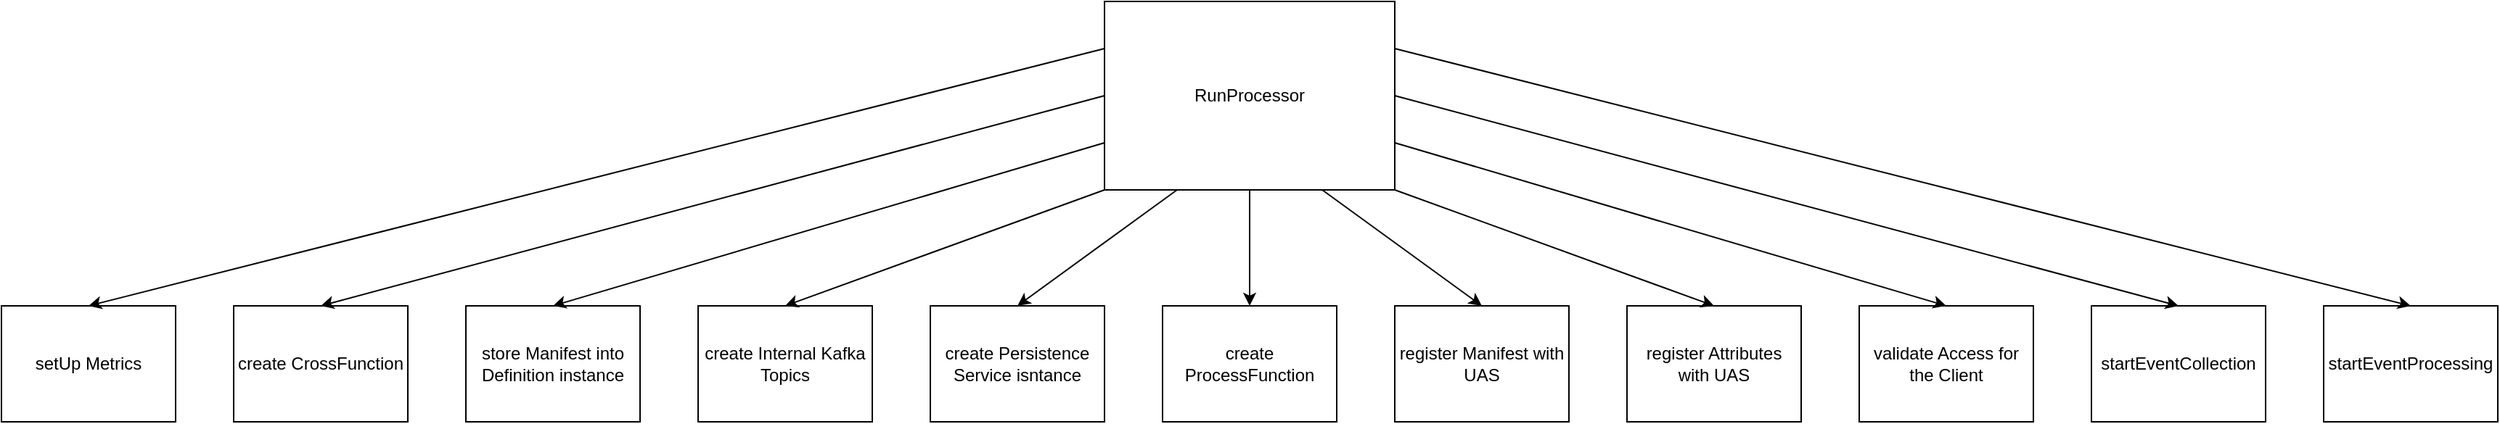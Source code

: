<mxfile version="21.6.7" type="github">
  <diagram name="Page-1" id="qTkOHG_VI36buKrNTlcI">
    <mxGraphModel dx="2288" dy="973" grid="1" gridSize="10" guides="1" tooltips="1" connect="1" arrows="1" fold="1" page="1" pageScale="1" pageWidth="827" pageHeight="1169" math="0" shadow="0">
      <root>
        <mxCell id="0" />
        <mxCell id="1" parent="0" />
        <mxCell id="v7NtXw_RP57qyXQWOOVx-18" value="" style="edgeStyle=orthogonalEdgeStyle;rounded=0;orthogonalLoop=1;jettySize=auto;html=1;" edge="1" parent="1" source="_BoWQbxB6357jRyfIxYQ-1" target="v7NtXw_RP57qyXQWOOVx-6">
          <mxGeometry relative="1" as="geometry" />
        </mxCell>
        <mxCell id="_BoWQbxB6357jRyfIxYQ-1" value="RunProcessor" style="rounded=0;whiteSpace=wrap;html=1;" parent="1" vertex="1">
          <mxGeometry x="360" y="110" width="200" height="130" as="geometry" />
        </mxCell>
        <mxCell id="v7NtXw_RP57qyXQWOOVx-2" value="create Internal Kafka Topics" style="rounded=0;whiteSpace=wrap;html=1;" vertex="1" parent="1">
          <mxGeometry x="80" y="320" width="120" height="80" as="geometry" />
        </mxCell>
        <mxCell id="v7NtXw_RP57qyXQWOOVx-3" value="store Manifest into Definition instance" style="rounded=0;whiteSpace=wrap;html=1;" vertex="1" parent="1">
          <mxGeometry x="-80" y="320" width="120" height="80" as="geometry" />
        </mxCell>
        <mxCell id="v7NtXw_RP57qyXQWOOVx-4" value="create Persistence Service isntance" style="rounded=0;whiteSpace=wrap;html=1;" vertex="1" parent="1">
          <mxGeometry x="240" y="320" width="120" height="80" as="geometry" />
        </mxCell>
        <mxCell id="v7NtXw_RP57qyXQWOOVx-5" value="create CrossFunction" style="rounded=0;whiteSpace=wrap;html=1;" vertex="1" parent="1">
          <mxGeometry x="-240" y="320" width="120" height="80" as="geometry" />
        </mxCell>
        <mxCell id="v7NtXw_RP57qyXQWOOVx-6" value="create ProcessFunction" style="rounded=0;whiteSpace=wrap;html=1;" vertex="1" parent="1">
          <mxGeometry x="400" y="320" width="120" height="80" as="geometry" />
        </mxCell>
        <mxCell id="v7NtXw_RP57qyXQWOOVx-7" value="register Manifest with UAS" style="rounded=0;whiteSpace=wrap;html=1;" vertex="1" parent="1">
          <mxGeometry x="560" y="320" width="120" height="80" as="geometry" />
        </mxCell>
        <mxCell id="v7NtXw_RP57qyXQWOOVx-8" value="setUp Metrics" style="rounded=0;whiteSpace=wrap;html=1;" vertex="1" parent="1">
          <mxGeometry x="-400" y="320" width="120" height="80" as="geometry" />
        </mxCell>
        <mxCell id="v7NtXw_RP57qyXQWOOVx-9" value="register Attributes with UAS" style="rounded=0;whiteSpace=wrap;html=1;" vertex="1" parent="1">
          <mxGeometry x="720" y="320" width="120" height="80" as="geometry" />
        </mxCell>
        <mxCell id="v7NtXw_RP57qyXQWOOVx-10" value="validate Access for the Client" style="rounded=0;whiteSpace=wrap;html=1;" vertex="1" parent="1">
          <mxGeometry x="880" y="320" width="120" height="80" as="geometry" />
        </mxCell>
        <mxCell id="v7NtXw_RP57qyXQWOOVx-11" value="startEventCollection" style="rounded=0;whiteSpace=wrap;html=1;" vertex="1" parent="1">
          <mxGeometry x="1040" y="320" width="120" height="80" as="geometry" />
        </mxCell>
        <mxCell id="v7NtXw_RP57qyXQWOOVx-12" value="startEventProcessing" style="rounded=0;whiteSpace=wrap;html=1;" vertex="1" parent="1">
          <mxGeometry x="1200" y="320" width="120" height="80" as="geometry" />
        </mxCell>
        <mxCell id="v7NtXw_RP57qyXQWOOVx-13" value="" style="endArrow=classic;html=1;rounded=0;exitX=0;exitY=0.25;exitDx=0;exitDy=0;entryX=0.5;entryY=0;entryDx=0;entryDy=0;" edge="1" parent="1" source="_BoWQbxB6357jRyfIxYQ-1" target="v7NtXw_RP57qyXQWOOVx-8">
          <mxGeometry width="50" height="50" relative="1" as="geometry">
            <mxPoint x="230" y="280" as="sourcePoint" />
            <mxPoint x="280" y="230" as="targetPoint" />
          </mxGeometry>
        </mxCell>
        <mxCell id="v7NtXw_RP57qyXQWOOVx-14" value="" style="endArrow=classic;html=1;rounded=0;exitX=0;exitY=0.5;exitDx=0;exitDy=0;entryX=0.5;entryY=0;entryDx=0;entryDy=0;" edge="1" parent="1" source="_BoWQbxB6357jRyfIxYQ-1" target="v7NtXw_RP57qyXQWOOVx-5">
          <mxGeometry width="50" height="50" relative="1" as="geometry">
            <mxPoint x="230" y="280" as="sourcePoint" />
            <mxPoint x="280" y="230" as="targetPoint" />
          </mxGeometry>
        </mxCell>
        <mxCell id="v7NtXw_RP57qyXQWOOVx-15" value="" style="endArrow=classic;html=1;rounded=0;entryX=0.5;entryY=0;entryDx=0;entryDy=0;exitX=0;exitY=0.75;exitDx=0;exitDy=0;" edge="1" parent="1" source="_BoWQbxB6357jRyfIxYQ-1" target="v7NtXw_RP57qyXQWOOVx-3">
          <mxGeometry width="50" height="50" relative="1" as="geometry">
            <mxPoint x="230" y="280" as="sourcePoint" />
            <mxPoint x="280" y="230" as="targetPoint" />
          </mxGeometry>
        </mxCell>
        <mxCell id="v7NtXw_RP57qyXQWOOVx-16" value="" style="endArrow=classic;html=1;rounded=0;exitX=0;exitY=1;exitDx=0;exitDy=0;entryX=0.5;entryY=0;entryDx=0;entryDy=0;" edge="1" parent="1" source="_BoWQbxB6357jRyfIxYQ-1" target="v7NtXw_RP57qyXQWOOVx-2">
          <mxGeometry width="50" height="50" relative="1" as="geometry">
            <mxPoint x="230" y="280" as="sourcePoint" />
            <mxPoint x="280" y="230" as="targetPoint" />
          </mxGeometry>
        </mxCell>
        <mxCell id="v7NtXw_RP57qyXQWOOVx-17" value="" style="endArrow=classic;html=1;rounded=0;exitX=0.25;exitY=1;exitDx=0;exitDy=0;entryX=0.5;entryY=0;entryDx=0;entryDy=0;" edge="1" parent="1" source="_BoWQbxB6357jRyfIxYQ-1" target="v7NtXw_RP57qyXQWOOVx-4">
          <mxGeometry width="50" height="50" relative="1" as="geometry">
            <mxPoint x="230" y="280" as="sourcePoint" />
            <mxPoint x="280" y="230" as="targetPoint" />
          </mxGeometry>
        </mxCell>
        <mxCell id="v7NtXw_RP57qyXQWOOVx-19" value="" style="endArrow=classic;html=1;rounded=0;entryX=0.5;entryY=0;entryDx=0;entryDy=0;exitX=0.75;exitY=1;exitDx=0;exitDy=0;" edge="1" parent="1" source="_BoWQbxB6357jRyfIxYQ-1" target="v7NtXw_RP57qyXQWOOVx-7">
          <mxGeometry width="50" height="50" relative="1" as="geometry">
            <mxPoint x="230" y="280" as="sourcePoint" />
            <mxPoint x="280" y="230" as="targetPoint" />
          </mxGeometry>
        </mxCell>
        <mxCell id="v7NtXw_RP57qyXQWOOVx-20" value="" style="endArrow=classic;html=1;rounded=0;exitX=1;exitY=1;exitDx=0;exitDy=0;entryX=0.5;entryY=0;entryDx=0;entryDy=0;" edge="1" parent="1" source="_BoWQbxB6357jRyfIxYQ-1" target="v7NtXw_RP57qyXQWOOVx-9">
          <mxGeometry width="50" height="50" relative="1" as="geometry">
            <mxPoint x="230" y="280" as="sourcePoint" />
            <mxPoint x="280" y="230" as="targetPoint" />
          </mxGeometry>
        </mxCell>
        <mxCell id="v7NtXw_RP57qyXQWOOVx-21" value="" style="endArrow=classic;html=1;rounded=0;exitX=1;exitY=0.75;exitDx=0;exitDy=0;entryX=0.5;entryY=0;entryDx=0;entryDy=0;" edge="1" parent="1" source="_BoWQbxB6357jRyfIxYQ-1" target="v7NtXw_RP57qyXQWOOVx-10">
          <mxGeometry width="50" height="50" relative="1" as="geometry">
            <mxPoint x="840" y="270" as="sourcePoint" />
            <mxPoint x="890" y="220" as="targetPoint" />
          </mxGeometry>
        </mxCell>
        <mxCell id="v7NtXw_RP57qyXQWOOVx-22" value="" style="endArrow=classic;html=1;rounded=0;exitX=1;exitY=0.5;exitDx=0;exitDy=0;entryX=0.5;entryY=0;entryDx=0;entryDy=0;" edge="1" parent="1" source="_BoWQbxB6357jRyfIxYQ-1" target="v7NtXw_RP57qyXQWOOVx-11">
          <mxGeometry width="50" height="50" relative="1" as="geometry">
            <mxPoint x="840" y="270" as="sourcePoint" />
            <mxPoint x="890" y="220" as="targetPoint" />
          </mxGeometry>
        </mxCell>
        <mxCell id="v7NtXw_RP57qyXQWOOVx-23" value="" style="endArrow=classic;html=1;rounded=0;exitX=1;exitY=0.25;exitDx=0;exitDy=0;entryX=0.5;entryY=0;entryDx=0;entryDy=0;" edge="1" parent="1" source="_BoWQbxB6357jRyfIxYQ-1" target="v7NtXw_RP57qyXQWOOVx-12">
          <mxGeometry width="50" height="50" relative="1" as="geometry">
            <mxPoint x="840" y="270" as="sourcePoint" />
            <mxPoint x="890" y="220" as="targetPoint" />
          </mxGeometry>
        </mxCell>
      </root>
    </mxGraphModel>
  </diagram>
</mxfile>
